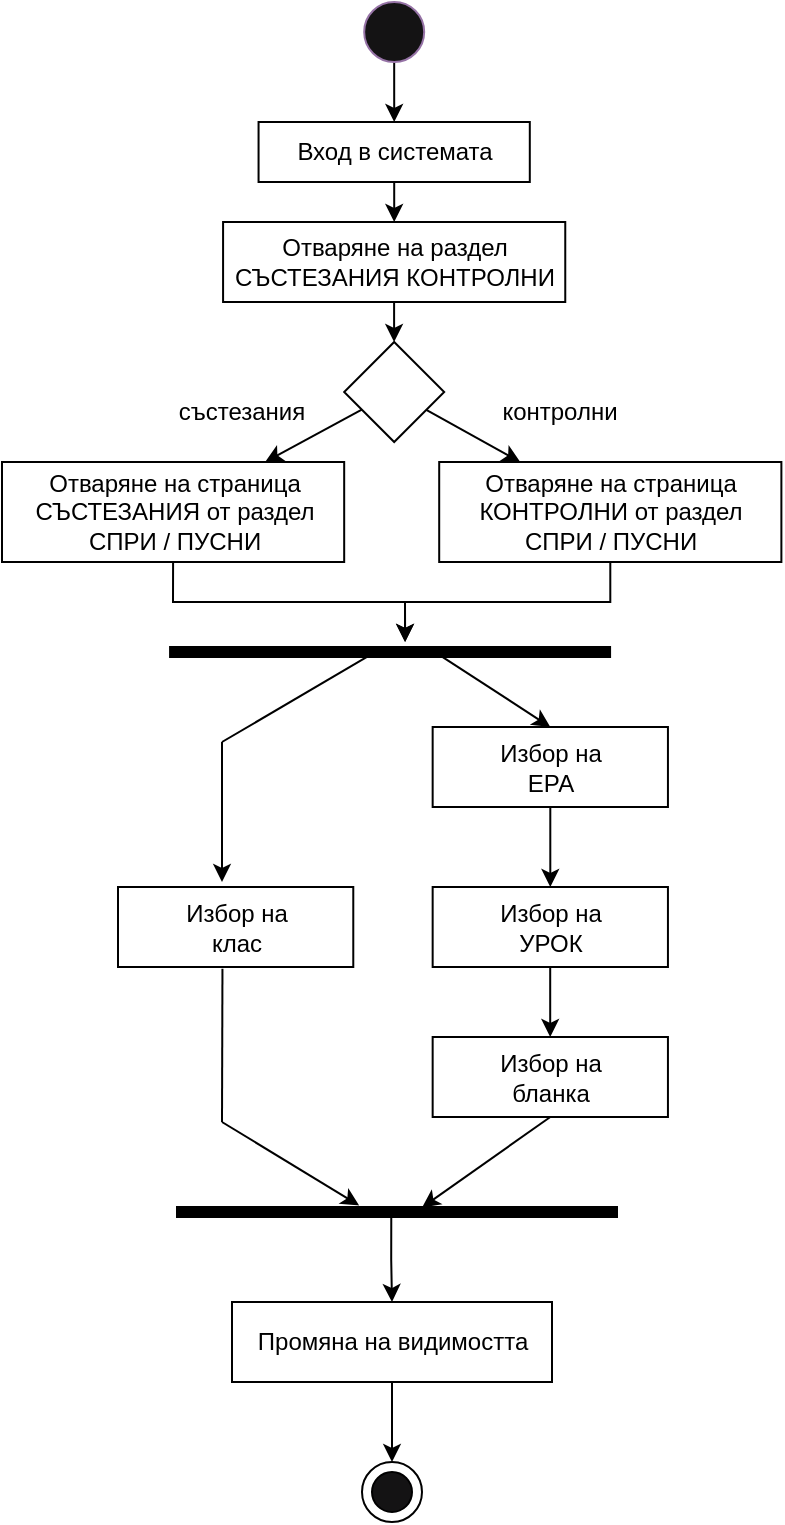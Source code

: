 <mxfile version="21.2.8" type="device">
  <diagram name="Page-1" id="dXCrmej_SELilW4q_A5O">
    <mxGraphModel dx="1569" dy="1171" grid="1" gridSize="10" guides="1" tooltips="1" connect="1" arrows="1" fold="1" page="1" pageScale="1" pageWidth="850" pageHeight="1100" math="0" shadow="0">
      <root>
        <mxCell id="0" />
        <mxCell id="1" parent="0" />
        <mxCell id="Dqj2xxhlHjJNIsNR0y4L-1" style="edgeStyle=orthogonalEdgeStyle;rounded=0;orthogonalLoop=1;jettySize=auto;html=1;" parent="1" source="Dqj2xxhlHjJNIsNR0y4L-2" target="Dqj2xxhlHjJNIsNR0y4L-4" edge="1">
          <mxGeometry relative="1" as="geometry" />
        </mxCell>
        <mxCell id="Dqj2xxhlHjJNIsNR0y4L-2" value="" style="ellipse;html=1;fillColor=#141314;strokeColor=#9673a6;" parent="1" vertex="1">
          <mxGeometry x="411.09" y="170" width="30" height="30" as="geometry" />
        </mxCell>
        <mxCell id="Dqj2xxhlHjJNIsNR0y4L-3" style="edgeStyle=orthogonalEdgeStyle;rounded=0;orthogonalLoop=1;jettySize=auto;html=1;" parent="1" source="Dqj2xxhlHjJNIsNR0y4L-4" target="Dqj2xxhlHjJNIsNR0y4L-6" edge="1">
          <mxGeometry relative="1" as="geometry" />
        </mxCell>
        <mxCell id="Dqj2xxhlHjJNIsNR0y4L-4" value="Вход в системата" style="html=1;dashed=0;whitespace=wrap;" parent="1" vertex="1">
          <mxGeometry x="358.28" y="230" width="135.62" height="30" as="geometry" />
        </mxCell>
        <mxCell id="Dqj2xxhlHjJNIsNR0y4L-5" style="edgeStyle=orthogonalEdgeStyle;rounded=0;orthogonalLoop=1;jettySize=auto;html=1;" parent="1" source="Dqj2xxhlHjJNIsNR0y4L-6" edge="1">
          <mxGeometry relative="1" as="geometry">
            <mxPoint x="426.14" y="340" as="targetPoint" />
          </mxGeometry>
        </mxCell>
        <mxCell id="Dqj2xxhlHjJNIsNR0y4L-6" value="Отваряне на раздел&lt;br&gt;СЪСТЕЗАНИЯ КОНТРОЛНИ" style="html=1;dashed=0;whitespace=wrap;" parent="1" vertex="1">
          <mxGeometry x="340.54" y="280" width="171.09" height="40" as="geometry" />
        </mxCell>
        <mxCell id="_0RtPJ1QO2Pk17CII41--75" style="edgeStyle=orthogonalEdgeStyle;rounded=0;orthogonalLoop=1;jettySize=auto;html=1;" edge="1" parent="1" source="_0RtPJ1QO2Pk17CII41--1" target="_0RtPJ1QO2Pk17CII41--7">
          <mxGeometry relative="1" as="geometry" />
        </mxCell>
        <mxCell id="_0RtPJ1QO2Pk17CII41--1" value="Избор на&lt;br&gt;ЕРА" style="html=1;dashed=0;whitespace=wrap;" vertex="1" parent="1">
          <mxGeometry x="445.33" y="532.5" width="117.64" height="40" as="geometry" />
        </mxCell>
        <mxCell id="_0RtPJ1QO2Pk17CII41--76" style="edgeStyle=orthogonalEdgeStyle;rounded=0;orthogonalLoop=1;jettySize=auto;html=1;" edge="1" parent="1" source="_0RtPJ1QO2Pk17CII41--7" target="_0RtPJ1QO2Pk17CII41--60">
          <mxGeometry relative="1" as="geometry" />
        </mxCell>
        <mxCell id="_0RtPJ1QO2Pk17CII41--7" value="Избор на&lt;br&gt;УРОК" style="html=1;dashed=0;whitespace=wrap;" vertex="1" parent="1">
          <mxGeometry x="445.33" y="612.5" width="117.64" height="40" as="geometry" />
        </mxCell>
        <mxCell id="_0RtPJ1QO2Pk17CII41--44" style="edgeStyle=orthogonalEdgeStyle;rounded=0;orthogonalLoop=1;jettySize=auto;html=1;entryX=0.5;entryY=0;entryDx=0;entryDy=0;" edge="1" parent="1" source="_0RtPJ1QO2Pk17CII41--40" target="_0RtPJ1QO2Pk17CII41--41">
          <mxGeometry relative="1" as="geometry" />
        </mxCell>
        <mxCell id="_0RtPJ1QO2Pk17CII41--79" style="edgeStyle=orthogonalEdgeStyle;rounded=0;orthogonalLoop=1;jettySize=auto;html=1;exitX=0.671;exitY=0.513;exitDx=0;exitDy=0;exitPerimeter=0;" edge="1" parent="1" source="_0RtPJ1QO2Pk17CII41--66" target="_0RtPJ1QO2Pk17CII41--40">
          <mxGeometry relative="1" as="geometry" />
        </mxCell>
        <mxCell id="_0RtPJ1QO2Pk17CII41--40" value="Промяна на видимостта" style="html=1;dashed=0;whitespace=wrap;" vertex="1" parent="1">
          <mxGeometry x="345.0" y="820" width="160" height="40" as="geometry" />
        </mxCell>
        <mxCell id="_0RtPJ1QO2Pk17CII41--41" value="" style="ellipse;whiteSpace=wrap;html=1;aspect=fixed;" vertex="1" parent="1">
          <mxGeometry x="410.0" y="900" width="30" height="30" as="geometry" />
        </mxCell>
        <mxCell id="_0RtPJ1QO2Pk17CII41--42" value="" style="ellipse;whiteSpace=wrap;html=1;aspect=fixed;fillColor=#141314;" vertex="1" parent="1">
          <mxGeometry x="415.0" y="905" width="20" height="20" as="geometry" />
        </mxCell>
        <mxCell id="_0RtPJ1QO2Pk17CII41--49" style="rounded=0;orthogonalLoop=1;jettySize=auto;html=1;" edge="1" parent="1" source="_0RtPJ1QO2Pk17CII41--46" target="_0RtPJ1QO2Pk17CII41--47">
          <mxGeometry relative="1" as="geometry" />
        </mxCell>
        <mxCell id="_0RtPJ1QO2Pk17CII41--50" style="rounded=0;orthogonalLoop=1;jettySize=auto;html=1;" edge="1" parent="1" source="_0RtPJ1QO2Pk17CII41--46" target="_0RtPJ1QO2Pk17CII41--48">
          <mxGeometry relative="1" as="geometry" />
        </mxCell>
        <mxCell id="_0RtPJ1QO2Pk17CII41--46" value="" style="rhombus;whiteSpace=wrap;html=1;" vertex="1" parent="1">
          <mxGeometry x="401.09" y="340" width="50" height="50" as="geometry" />
        </mxCell>
        <mxCell id="_0RtPJ1QO2Pk17CII41--63" style="rounded=0;orthogonalLoop=1;jettySize=auto;html=1;edgeStyle=orthogonalEdgeStyle;exitX=0.5;exitY=1;exitDx=0;exitDy=0;" edge="1" parent="1" source="_0RtPJ1QO2Pk17CII41--47">
          <mxGeometry relative="1" as="geometry">
            <mxPoint x="431.54" y="490" as="targetPoint" />
            <Array as="points">
              <mxPoint x="315.54" y="470" />
              <mxPoint x="431.54" y="470" />
            </Array>
          </mxGeometry>
        </mxCell>
        <mxCell id="_0RtPJ1QO2Pk17CII41--47" value="Отваряне на страница&lt;br&gt;СЪСТЕЗАНИЯ от раздел&lt;br&gt;СПРИ / ПУСНИ" style="html=1;dashed=0;whitespace=wrap;" vertex="1" parent="1">
          <mxGeometry x="230" y="400" width="171.09" height="50" as="geometry" />
        </mxCell>
        <mxCell id="_0RtPJ1QO2Pk17CII41--65" style="edgeStyle=orthogonalEdgeStyle;rounded=0;orthogonalLoop=1;jettySize=auto;html=1;" edge="1" parent="1" source="_0RtPJ1QO2Pk17CII41--48">
          <mxGeometry relative="1" as="geometry">
            <mxPoint x="431.54" y="490" as="targetPoint" />
            <Array as="points">
              <mxPoint x="534.54" y="470" />
              <mxPoint x="431.54" y="470" />
            </Array>
          </mxGeometry>
        </mxCell>
        <mxCell id="_0RtPJ1QO2Pk17CII41--48" value="Отваряне на страница&lt;br&gt;КОНТРОЛНИ от раздел&lt;br&gt;СПРИ / ПУСНИ" style="html=1;dashed=0;whitespace=wrap;" vertex="1" parent="1">
          <mxGeometry x="448.6" y="400" width="171.09" height="50" as="geometry" />
        </mxCell>
        <mxCell id="_0RtPJ1QO2Pk17CII41--51" value="състезания" style="text;html=1;strokeColor=none;fillColor=none;align=center;verticalAlign=middle;whiteSpace=wrap;rounded=0;" vertex="1" parent="1">
          <mxGeometry x="309.78" y="360" width="80" height="30" as="geometry" />
        </mxCell>
        <mxCell id="_0RtPJ1QO2Pk17CII41--52" value="контролни" style="text;html=1;strokeColor=none;fillColor=none;align=center;verticalAlign=middle;whiteSpace=wrap;rounded=0;" vertex="1" parent="1">
          <mxGeometry x="468.6" y="360" width="80" height="30" as="geometry" />
        </mxCell>
        <mxCell id="_0RtPJ1QO2Pk17CII41--68" style="rounded=0;orthogonalLoop=1;jettySize=auto;html=1;entryX=0.5;entryY=0;entryDx=0;entryDy=0;exitX=0.733;exitY=0.39;exitDx=0;exitDy=0;exitPerimeter=0;" edge="1" parent="1" source="_0RtPJ1QO2Pk17CII41--58" target="_0RtPJ1QO2Pk17CII41--1">
          <mxGeometry relative="1" as="geometry" />
        </mxCell>
        <mxCell id="_0RtPJ1QO2Pk17CII41--58" value="" style="html=1;points=[];perimeter=orthogonalPerimeter;fillColor=strokeColor;rotation=90;" vertex="1" parent="1">
          <mxGeometry x="421.54" y="385" width="5" height="220" as="geometry" />
        </mxCell>
        <mxCell id="_0RtPJ1QO2Pk17CII41--72" style="rounded=0;orthogonalLoop=1;jettySize=auto;html=1;entryX=0.043;entryY=0.443;entryDx=0;entryDy=0;entryPerimeter=0;exitX=0.5;exitY=1;exitDx=0;exitDy=0;" edge="1" parent="1" source="_0RtPJ1QO2Pk17CII41--60" target="_0RtPJ1QO2Pk17CII41--66">
          <mxGeometry relative="1" as="geometry" />
        </mxCell>
        <mxCell id="_0RtPJ1QO2Pk17CII41--60" value="Избор на&lt;br&gt;бланка" style="html=1;dashed=0;whitespace=wrap;" vertex="1" parent="1">
          <mxGeometry x="445.33" y="687.5" width="117.64" height="40" as="geometry" />
        </mxCell>
        <mxCell id="_0RtPJ1QO2Pk17CII41--61" value="Избор на&lt;br&gt;клас" style="html=1;dashed=0;whitespace=wrap;" vertex="1" parent="1">
          <mxGeometry x="288.0" y="612.5" width="117.64" height="40" as="geometry" />
        </mxCell>
        <mxCell id="_0RtPJ1QO2Pk17CII41--66" value="" style="html=1;points=[];perimeter=orthogonalPerimeter;fillColor=strokeColor;rotation=90;" vertex="1" parent="1">
          <mxGeometry x="425.0" y="665" width="5" height="220" as="geometry" />
        </mxCell>
        <mxCell id="_0RtPJ1QO2Pk17CII41--70" value="" style="endArrow=none;html=1;rounded=0;entryX=0.62;entryY=0.538;entryDx=0;entryDy=0;entryPerimeter=0;" edge="1" parent="1" target="_0RtPJ1QO2Pk17CII41--58">
          <mxGeometry width="50" height="50" relative="1" as="geometry">
            <mxPoint x="340" y="540" as="sourcePoint" />
            <mxPoint x="451.54" y="560" as="targetPoint" />
          </mxGeometry>
        </mxCell>
        <mxCell id="_0RtPJ1QO2Pk17CII41--71" value="" style="endArrow=classic;html=1;rounded=0;" edge="1" parent="1">
          <mxGeometry width="50" height="50" relative="1" as="geometry">
            <mxPoint x="340" y="540" as="sourcePoint" />
            <mxPoint x="340" y="610" as="targetPoint" />
          </mxGeometry>
        </mxCell>
        <mxCell id="_0RtPJ1QO2Pk17CII41--73" value="" style="endArrow=none;html=1;rounded=0;entryX=0.444;entryY=1.023;entryDx=0;entryDy=0;entryPerimeter=0;" edge="1" parent="1" target="_0RtPJ1QO2Pk17CII41--61">
          <mxGeometry width="50" height="50" relative="1" as="geometry">
            <mxPoint x="340" y="730" as="sourcePoint" />
            <mxPoint x="487.09" y="660" as="targetPoint" />
          </mxGeometry>
        </mxCell>
        <mxCell id="_0RtPJ1QO2Pk17CII41--74" value="" style="endArrow=classic;html=1;rounded=0;entryX=-0.15;entryY=0.586;entryDx=0;entryDy=0;entryPerimeter=0;" edge="1" parent="1" target="_0RtPJ1QO2Pk17CII41--66">
          <mxGeometry width="50" height="50" relative="1" as="geometry">
            <mxPoint x="340" y="730" as="sourcePoint" />
            <mxPoint x="391.54" y="770" as="targetPoint" />
          </mxGeometry>
        </mxCell>
      </root>
    </mxGraphModel>
  </diagram>
</mxfile>

